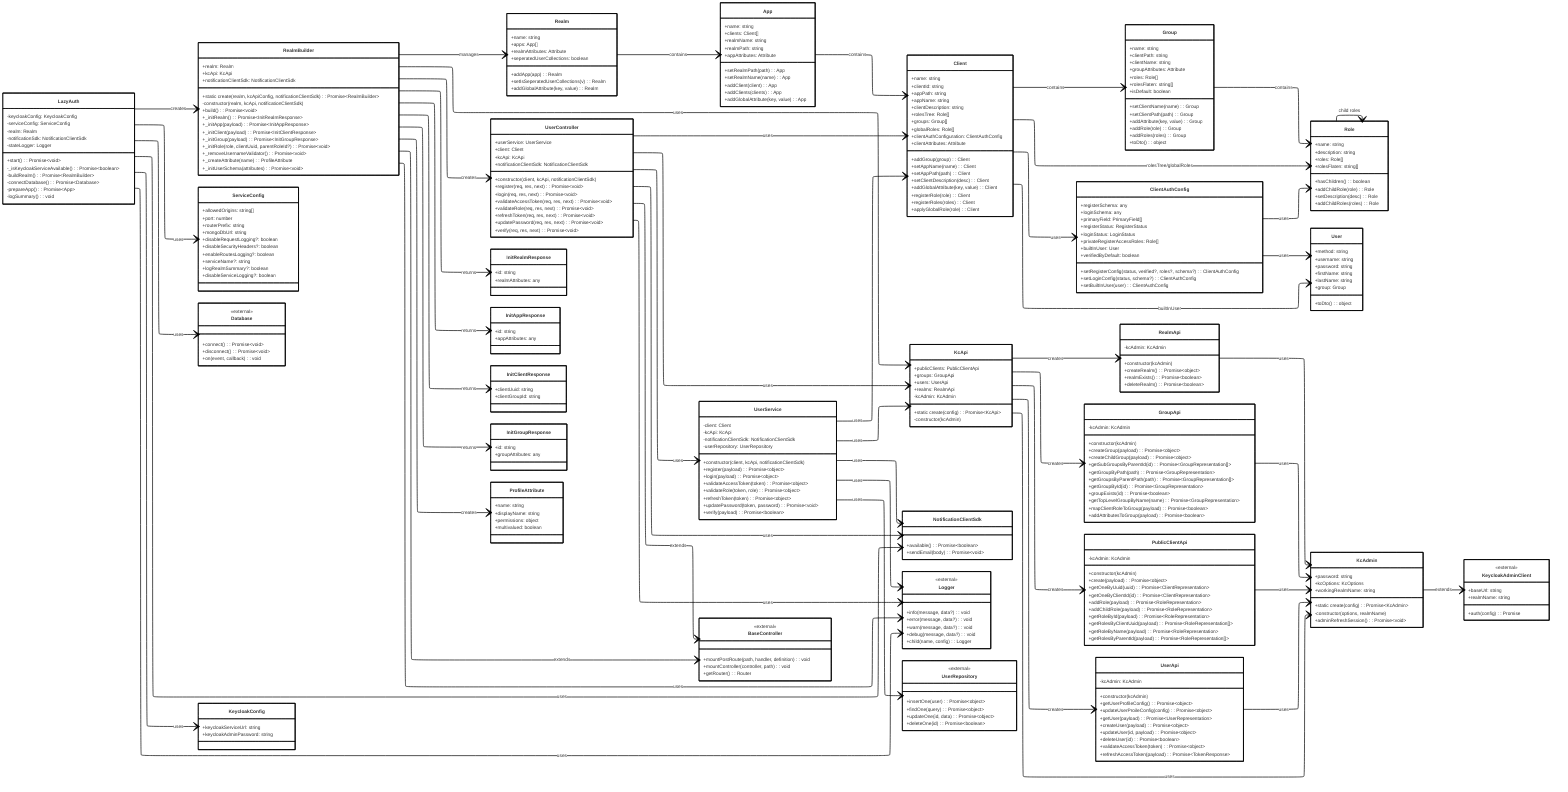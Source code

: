 ---
config:
  layout: elk
  theme: neo
---
classDiagram
direction LR
    class LazyAuth {
	    -keycloakConfig: KeycloakConfig
	    -serviceConfig: ServiceConfig
	    -realm: Realm
	    -notificationSdk: NotificationClientSdk
	    -stateLogger: Logger
	    +start() : Promise~void~
	    -_isKeycloakServiceAvailable() : Promise~boolean~
	    -buildRealm() : Promise~RealmBuilder~
	    -connectDatabase() : Promise~Database~
	    -prepareApp() : Promise~App~
	    -logSummary() : void
    }
    class RealmBuilder {
	    +realm: Realm
	    +kcApi: KcApi
	    +notificationClientSdk: NotificationClientSdk
	    +static create(realm, kcApiConfig, notificationClientSdk) : Promise~RealmBuilder~
	    -constructor(realm, kcApi, notificationClientSdk)
	    +build() : Promise~void~
	    +_initRealm() : Promise~InitRealmResponse~
	    +_initApp(payload) : Promise~InitAppResponse~
	    +_initClient(payload) : Promise~InitClientResponse~
	    +_initGroup(payload) : Promise~InitGroupResponse~
	    +_initRole(role, clientUuid, parentRoleId?) : Promise~void~
	    +_removeUsernameValidator() : Promise~void~
	    +_createAttribute(name) : ProfileAttribute
	    +_initUserSchema(attributes) : Promise~void~
    }
    class Realm {
	    +name: string
	    +apps: App[]
	    +realmAttributes: Attribute
	    +seperatedUserCollections: boolean
	    +addApp(app) : Realm
	    +setIsSeperatedUserCollections(v) : Realm
	    +addGlobalAttribute(key, value) : Realm
    }
    class App {
	    +name: string
	    +clients: Client[]
	    +realmName: string
	    +realmPath: string
	    +appAttributes: Attribute
	    +setRealmPath(path) : App
	    +setRealmName(name) : App
	    +addClient(client) : App
	    +addClients(clients) : App
	    +addGlobalAttribute(key, value) : App
    }
    class Client {
	    +name: string
	    +clientId: string
	    +appPath: string
	    +appName: string
	    +clientDescription: string
	    +rolesTree: Role[]
	    +groups: Group[]
	    +globalRoles: Role[]
	    +clientAuthConfiguration: ClientAuthConfig
	    +clientAttributes: Attribute
	    +addGroup(group) : Client
	    +setAppName(name) : Client
	    +setAppPath(path) : Client
	    +setClientDescription(desc) : Client
	    +addGlobalAttribute(key, value) : Client
	    +registerRole(role) : Client
	    +registerRoles(roles) : Client
	    +applyGlobalRole(role) : Client
    }
    class Group {
	    +name: string
	    +clientPath: string
	    +clientName: string
	    +groupAttributes: Attribute
	    +roles: Role[]
	    +rolesFlaten: string[]
	    +isDefault: boolean
	    +setClientName(name) : Group
	    +setClientPath(path) : Group
	    +addAttribute(key, value) : Group
	    +addRole(role) : Group
	    +addRoles(roles) : Group
	    +toDto() : object
    }
    class Role {
	    +name: string
	    +description: string
	    +roles: Role[]
	    +rolesFlaten: string[]
	    +hasChildren() : boolean
	    +addChildRole(role) : Role
	    +setDescription(desc) : Role
	    +addChildRoles(roles) : Role
    }
    class ClientAuthConfig {
	    +registerSchema: any
	    +loginSchema: any
	    +primaryField: PrimaryField[]
	    +registerStatus: RegisterStatus
	    +loginStatus: LoginStatus
	    +privateRegisterAccessRoles: Role[]
	    +builtInUser: User
	    +verifiedByDefault: boolean
	    +setRegisterConfig(status, verified?, roles?, schema?) : ClientAuthConfig
	    +setLoginConfig(status, schema?) : ClientAuthConfig
	    +setBuiltInUser(user) : ClientAuthConfig
    }
    class User {
	    +method: string
	    +username: string
	    +password: string
	    +firstName: string
	    +lastName: string
	    +group: Group
	    +toDto() : object
    }
    class KcApi {
	    +publicClients: PublicClientApi
	    +groups: GroupApi
	    +users: UserApi
	    +realms: RealmApi
	    -kcAdmin: KcAdmin
	    +static create(config) : Promise~KcApi~
	    -constructor(kcAdmin)
    }
    class KcAdmin {
	    +password: string
	    +kcOptions: KcOptions
	    +workingRealmName: string
	    +static create(config) : Promise~KcAdmin~
	    -constructor(options, realmName)
	    +adminRefreshSession() : Promise~void~
    }
    class RealmApi {
	    -kcAdmin: KcAdmin
	    +constructor(kcAdmin)
	    +createRealm() : Promise~object~
	    +realmExists() : Promise~boolean~
	    +deleteRealm() : Promise~boolean~
    }
    class GroupApi {
	    -kcAdmin: KcAdmin
	    +constructor(kcAdmin)
	    +createGroup(payload) : Promise~object~
	    +createChildGroup(payload) : Promise~object~
	    +getSubGroupsByParentId(id) : Promise~GroupRepresentation[]~
	    +getGroupByPath(path) : Promise~GroupRepresentation~
	    +getGroupsByParentPath(path) : Promise~GroupRepresentation[]~
	    +getGroupById(id) : Promise~GroupRepresentation~
	    +groupExists(id) : Promise~boolean~
	    +getTopLevelGroupByName(name) : Promise~GroupRepresentation~
	    +mapClientRoleToGroup(payload) : Promise~boolean~
	    +addAttributesToGroup(payload) : Promise~boolean~
    }
    class PublicClientApi {
	    -kcAdmin: KcAdmin
	    +constructor(kcAdmin)
	    +create(payload) : Promise~object~
	    +getOneByUuid(uuid) : Promise~ClientRepresentation~
	    +getOneByClientId(id) : Promise~ClientRepresentation~
	    +addRole(payload) : Promise~RoleRepresentation~
	    +addChildRole(payload) : Promise~RoleRepresentation~
	    +getRoleById(payload) : Promise~RoleRepresentation~
	    +getRolesByClientUuid(payload) : Promise~RoleRepresentation[]~
	    +getRoleByName(payload) : Promise~RoleRepresentation~
	    +getRolesByParentId(payload) : Promise~RoleRepresentation[]~
    }
    class UserApi {
	    -kcAdmin: KcAdmin
	    +constructor(kcAdmin)
	    +getUserProfileConfig() : Promise~object~
	    +updateUserProileConfig(config) : Promise~object~
	    +getUser(payload) : Promise~UserRepresentation~
	    +createUser(payload) : Promise~object~
	    +updateUser(id, payload) : Promise~object~
	    +deleteUser(id) : Promise~boolean~
	    +validateAccessToken(token) : Promise~object~
	    +refreshAccessToken(payload) : Promise~TokenResponse~
    }
    class UserController {
	    +userService: UserService
	    +client: Client
	    +kcApi: KcApi
	    +notificationClientSdk: NotificationClientSdk
	    +constructor(client, kcApi, notificationClientSdk)
	    +register(req, res, next) : Promise~void~
	    +login(req, res, next) : Promise~void~
	    +validateAccessToken(req, res, next) : Promise~void~
	    +validateRole(req, res, next) : Promise~void~
	    +refreshToken(req, res, next) : Promise~void~
	    +updatePassword(req, res, next) : Promise~void~
	    +verify(req, res, next) : Promise~void~
    }
    class UserService {
	    -client: Client
	    -kcApi: KcApi
	    -notificationClientSdk: NotificationClientSdk
	    -userRepository: UserRepository
	    +constructor(client, kcApi, notificationClientSdk)
	    +register(payload) : Promise~object~
	    +login(payload) : Promise~object~
	    +validateAccessToken(token) : Promise~object~
	    +validateRole(token, role) : Promise~object~
	    +refreshToken(token) : Promise~object~
	    +updatePassword(token, password) : Promise~void~
	    +verify(payload) : Promise~boolean~
    }
    class KeycloakConfig {
	    +keycloakServiceUrl: string
	    +keycloakAdminPassword: string
    }
    class ServiceConfig {
	    +allowedOrigins: string[]
	    +port: number
	    +routerPrefix: string
	    +mongoDbUrl: string
	    +disableRequestLogging?: boolean
	    +disableSecurityHeaders?: boolean
	    +enableRoutesLogging?: boolean
	    +serviceName?: string
	    +logRealmSummary?: boolean
	    +disableServiceLogging?: boolean
    }
    class NotificationClientSdk {
	    +available() : Promise~boolean~
	    +sendEmail(body) : Promise~void~
    }
    class InitRealmResponse {
	    +id: string
	    +realmAttributes: any
    }
    class InitAppResponse {
	    +id: string
	    +appAttributes: any
    }
    class InitClientResponse {
	    +clientUuid: string
	    +clientGroupId: string
    }
    class InitGroupResponse {
	    +id: string
	    +groupAttributes: any
    }
    class ProfileAttribute {
	    +name: string
	    +displayName: string
	    +permissions: object
	    +multivalued: boolean
    }
    class KeycloakAdminClient {
	    +baseUrl: string
	    +realmName: string
	    +auth(config) : Promise
    }
    class Database {
	    +connect() : Promise~void~
	    +disconnect() : Promise~void~
	    +on(event, callback) : void
    }
    class BaseController {
	    +mountPostRoute(path, handler, definition) : void
	    +mountController(controller, path) : void
	    +getRouter() : Router
    }
    class Logger {
	    +info(message, data?) : void
	    +error(message, data?) : void
	    +warn(message, data?) : void
	    +debug(message, data?) : void
	    +child(name, config) : Logger
    }
    class UserRepository {
	    +insertOne(user) : Promise~object~
	    +findOne(query) : Promise~object~
	    +updateOne(id, data) : Promise~object~
	    +deleteOne(id) : Promise~boolean~
    }
	<<external>> KeycloakAdminClient
	<<external>> Database
	<<external>> BaseController
	<<external>> Logger
	<<external>> UserRepository
    LazyAuth --> RealmBuilder : creates
    LazyAuth --> KeycloakConfig : uses
    LazyAuth --> ServiceConfig : uses
    LazyAuth --> NotificationClientSdk : uses
    RealmBuilder --> Realm : manages
    RealmBuilder --> KcApi : uses
    RealmBuilder --> UserController : creates
    RealmBuilder --> InitRealmResponse : returns
    RealmBuilder --> InitAppResponse : returns
    RealmBuilder --> InitClientResponse : returns
    RealmBuilder --> InitGroupResponse : returns
    RealmBuilder --> ProfileAttribute : creates
    Realm --> App : contains
    App --> Client : contains
    Client --> Group : contains
    Client --> Role : rolesTree/globalRoles
    Client --> ClientAuthConfig : uses
    Client --> User : builtInUser
    Group --> Role : contains
    Role --> Role : child roles
    ClientAuthConfig --> Role : uses
    ClientAuthConfig --> User : uses
    KcApi --> KcAdmin : uses
    KcApi --> RealmApi : creates
    KcApi --> GroupApi : creates
    KcApi --> PublicClientApi : creates
    KcApi --> UserApi : creates
    KcAdmin --> KeycloakAdminClient : extends
    RealmApi --> KcAdmin : uses
    GroupApi --> KcAdmin : uses
    PublicClientApi --> KcAdmin : uses
    UserApi --> KcAdmin : uses
    UserController --> UserService : uses
    UserController --> Client : uses
    UserController --> KcApi : uses
    UserController --> NotificationClientSdk : uses
    UserService --> Client : uses
    UserService --> KcApi : uses
    UserService --> NotificationClientSdk : uses
    UserService --> UserRepository : uses
    LazyAuth --> Database : uses
    RealmBuilder --> BaseController : extends
    UserController --> BaseController : extends
    LazyAuth --> Logger : uses
    RealmBuilder --> Logger : uses
    UserController --> Logger : uses
    UserService --> Logger : uses